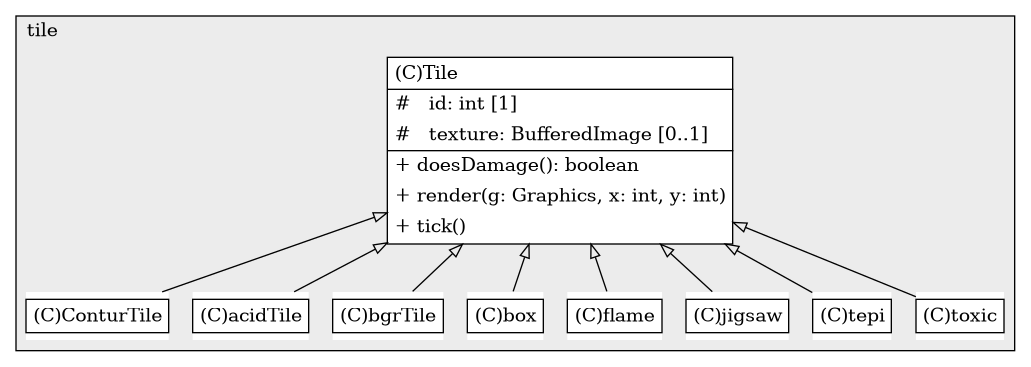 @startuml

/' diagram meta data start
config=StructureConfiguration;
{
  "projectClassification": {
    "searchMode": "OpenProject", // OpenProject, AllProjects
    "includedProjects": "",
    "pathEndKeywords": "*.impl",
    "isClientPath": "",
    "isClientName": "",
    "isTestPath": "",
    "isTestName": "",
    "isMappingPath": "",
    "isMappingName": "",
    "isDataAccessPath": "",
    "isDataAccessName": "",
    "isDataStructurePath": "",
    "isDataStructureName": "",
    "isInterfaceStructuresPath": "",
    "isInterfaceStructuresName": "",
    "isEntryPointPath": "",
    "isEntryPointName": ""
  },
  "graphRestriction": {
    "classPackageExcludeFilter": "",
    "classPackageIncludeFilter": "",
    "classNameExcludeFilter": "",
    "classNameIncludeFilter": "",
    "methodNameExcludeFilter": "",
    "methodNameIncludeFilter": "",
    "removeByInheritance": "", // inheritance/annotation based filtering is done in a second step
    "removeByAnnotation": "",
    "removeByClassPackage": "", // cleanup the graph after inheritance/annotation based filtering is done
    "removeByClassName": "",
    "cutMappings": false,
    "cutEnum": true,
    "cutTests": true,
    "cutClient": true,
    "cutDataAccess": true,
    "cutInterfaceStructures": true,
    "cutDataStructures": true,
    "cutGetterAndSetter": true,
    "cutConstructors": true
  },
  "graphTraversal": {
    "forwardDepth": 3,
    "backwardDepth": 3,
    "classPackageExcludeFilter": "",
    "classPackageIncludeFilter": "",
    "classNameExcludeFilter": "",
    "classNameIncludeFilter": "",
    "methodNameExcludeFilter": "",
    "methodNameIncludeFilter": "",
    "hideMappings": false,
    "hideDataStructures": false,
    "hidePrivateMethods": true,
    "hideInterfaceCalls": true, // indirection: implementation -> interface (is hidden) -> implementation
    "onlyShowApplicationEntryPoints": false // root node is included
  },
  "details": {
    "aggregation": "GroupByClass", // ByClass, GroupByClass, None
    "showClassGenericTypes": true,
    "showMethods": true,
    "showMethodParameterNames": true,
    "showMethodParameterTypes": true,
    "showMethodReturnType": true,
    "showPackageLevels": 2,
    "showDetailedClassStructure": true
  },
  "rootClass": "tilegame.tile.Tile"
}
diagram meta data end '/



digraph g {
    rankdir="TB"
    splines=polyline
    

'nodes 
subgraph cluster_3560110 { 
   	label=tile
	labeljust=l
	fillcolor="#ececec"
	style=filled
   
   ConturTile1515538372[
	label=<<TABLE BORDER="1" CELLBORDER="0" CELLPADDING="4" CELLSPACING="0">
<TR><TD ALIGN="LEFT" >(C)ConturTile</TD></TR>
</TABLE>>
	style=filled
	margin=0
	shape=plaintext
	fillcolor="#FFFFFF"
];

Tile1515538372[
	label=<<TABLE BORDER="1" CELLBORDER="0" CELLPADDING="4" CELLSPACING="0">
<TR><TD ALIGN="LEFT" >(C)Tile</TD></TR>
<HR/>
<TR><TD ALIGN="LEFT" >#   id: int [1]</TD></TR>
<TR><TD ALIGN="LEFT" >#   texture: BufferedImage [0..1]</TD></TR>
<HR/>
<TR><TD ALIGN="LEFT" >+ doesDamage(): boolean</TD></TR>
<TR><TD ALIGN="LEFT" >+ render(g: Graphics, x: int, y: int)</TD></TR>
<TR><TD ALIGN="LEFT" >+ tick()</TD></TR>
</TABLE>>
	style=filled
	margin=0
	shape=plaintext
	fillcolor="#FFFFFF"
];

acidTile1515538372[
	label=<<TABLE BORDER="1" CELLBORDER="0" CELLPADDING="4" CELLSPACING="0">
<TR><TD ALIGN="LEFT" >(C)acidTile</TD></TR>
</TABLE>>
	style=filled
	margin=0
	shape=plaintext
	fillcolor="#FFFFFF"
];

bgrTile1515538372[
	label=<<TABLE BORDER="1" CELLBORDER="0" CELLPADDING="4" CELLSPACING="0">
<TR><TD ALIGN="LEFT" >(C)bgrTile</TD></TR>
</TABLE>>
	style=filled
	margin=0
	shape=plaintext
	fillcolor="#FFFFFF"
];

box1515538372[
	label=<<TABLE BORDER="1" CELLBORDER="0" CELLPADDING="4" CELLSPACING="0">
<TR><TD ALIGN="LEFT" >(C)box</TD></TR>
</TABLE>>
	style=filled
	margin=0
	shape=plaintext
	fillcolor="#FFFFFF"
];

flame1515538372[
	label=<<TABLE BORDER="1" CELLBORDER="0" CELLPADDING="4" CELLSPACING="0">
<TR><TD ALIGN="LEFT" >(C)flame</TD></TR>
</TABLE>>
	style=filled
	margin=0
	shape=plaintext
	fillcolor="#FFFFFF"
];

jigsaw1515538372[
	label=<<TABLE BORDER="1" CELLBORDER="0" CELLPADDING="4" CELLSPACING="0">
<TR><TD ALIGN="LEFT" >(C)jigsaw</TD></TR>
</TABLE>>
	style=filled
	margin=0
	shape=plaintext
	fillcolor="#FFFFFF"
];

tepi1515538372[
	label=<<TABLE BORDER="1" CELLBORDER="0" CELLPADDING="4" CELLSPACING="0">
<TR><TD ALIGN="LEFT" >(C)tepi</TD></TR>
</TABLE>>
	style=filled
	margin=0
	shape=plaintext
	fillcolor="#FFFFFF"
];

toxic1515538372[
	label=<<TABLE BORDER="1" CELLBORDER="0" CELLPADDING="4" CELLSPACING="0">
<TR><TD ALIGN="LEFT" >(C)toxic</TD></TR>
</TABLE>>
	style=filled
	margin=0
	shape=plaintext
	fillcolor="#FFFFFF"
];
} 

'edges    
Tile1515538372 -> ConturTile1515538372[arrowhead=none, arrowtail=empty, dir=both];
Tile1515538372 -> acidTile1515538372[arrowhead=none, arrowtail=empty, dir=both];
Tile1515538372 -> bgrTile1515538372[arrowhead=none, arrowtail=empty, dir=both];
Tile1515538372 -> box1515538372[arrowhead=none, arrowtail=empty, dir=both];
Tile1515538372 -> flame1515538372[arrowhead=none, arrowtail=empty, dir=both];
Tile1515538372 -> jigsaw1515538372[arrowhead=none, arrowtail=empty, dir=both];
Tile1515538372 -> tepi1515538372[arrowhead=none, arrowtail=empty, dir=both];
Tile1515538372 -> toxic1515538372[arrowhead=none, arrowtail=empty, dir=both];
    
}
@enduml